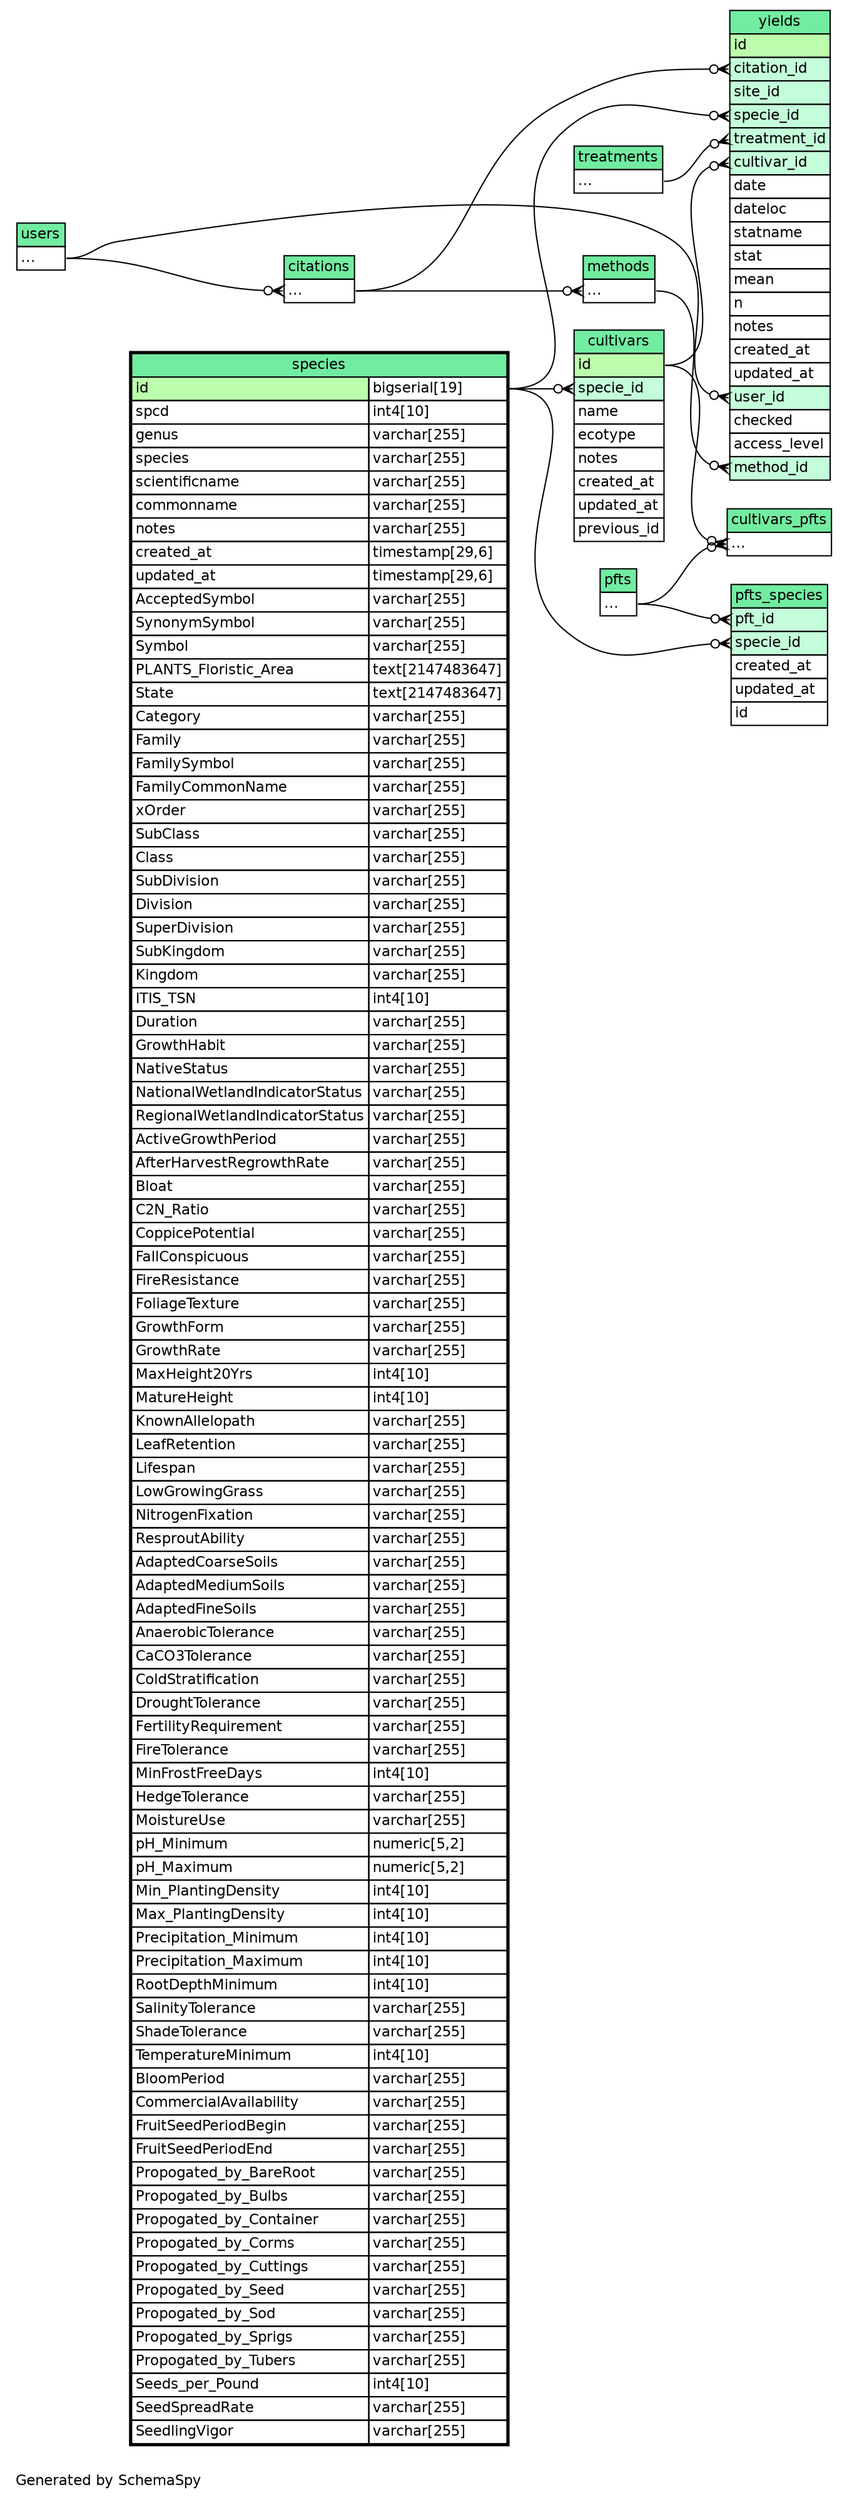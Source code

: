 // dot 2.36.0 on Mac OS X 10.10.1
// SchemaSpy rev Unknown
digraph "twoDegreesRelationshipsDiagram" {
  graph [
    rankdir="RL"
    bgcolor="#ffffff"
    label="\nGenerated by SchemaSpy"
    labeljust="l"
    nodesep="0.18"
    ranksep="0.46"
    fontname="Helvetica"
    fontsize="11"
  ];
  node [
    fontname="Helvetica"
    fontsize="11"
    shape="plaintext"
  ];
  edge [
    arrowsize="0.8"
  ];
  "citations":"elipses":w -> "users":"elipses":e [arrowhead=none dir=back arrowtail=crowodot];
  "cultivars":"specie_id":w -> "species":"id.type":e [arrowhead=none dir=back arrowtail=crowodot];
  "cultivars_pfts":"elipses":w -> "cultivars":"id":e [arrowhead=none dir=back arrowtail=crowodot];
  "cultivars_pfts":"elipses":w -> "pfts":"elipses":e [arrowhead=none dir=back arrowtail=crowodot];
  "methods":"elipses":w -> "citations":"elipses":e [arrowhead=none dir=back arrowtail=crowodot];
  "pfts_species":"pft_id":w -> "pfts":"elipses":e [arrowhead=none dir=back arrowtail=crowodot];
  "pfts_species":"specie_id":w -> "species":"id.type":e [arrowhead=none dir=back arrowtail=crowodot];
  "yields":"citation_id":w -> "citations":"elipses":e [arrowhead=none dir=back arrowtail=crowodot];
  "yields":"cultivar_id":w -> "cultivars":"id":e [arrowhead=none dir=back arrowtail=crowodot];
  "yields":"method_id":w -> "methods":"elipses":e [arrowhead=none dir=back arrowtail=crowodot];
  "yields":"specie_id":w -> "species":"id.type":e [arrowhead=none dir=back arrowtail=crowodot];
  "yields":"treatment_id":w -> "treatments":"elipses":e [arrowhead=none dir=back arrowtail=crowodot];
  "yields":"user_id":w -> "users":"elipses":e [arrowhead=none dir=back arrowtail=crowodot];
  "citations" [
    label=<
    <TABLE BORDER="0" CELLBORDER="1" CELLSPACING="0" BGCOLOR="#FFFFFF">
      <TR><TD COLSPAN="4" BGCOLOR="#72ECA1" ALIGN="CENTER">citations</TD></TR>
      <TR><TD PORT="elipses" COLSPAN="4" ALIGN="LEFT">...</TD></TR>
    </TABLE>>
    URL="citations.html"
    tooltip="citations"
  ];
  "cultivars" [
    label=<
    <TABLE BORDER="0" CELLBORDER="1" CELLSPACING="0" BGCOLOR="#FFFFFF">
      <TR><TD COLSPAN="4" BGCOLOR="#72ECA1" ALIGN="CENTER">cultivars</TD></TR>
      <TR><TD PORT="id" COLSPAN="4" BGCOLOR="#bcfdad !important" ALIGN="LEFT">id</TD></TR>
      <TR><TD PORT="specie_id" COLSPAN="4" BGCOLOR="#c4fdda !important" ALIGN="LEFT">specie_id</TD></TR>
      <TR><TD PORT="name" COLSPAN="4" ALIGN="LEFT">name</TD></TR>
      <TR><TD PORT="ecotype" COLSPAN="4" ALIGN="LEFT">ecotype</TD></TR>
      <TR><TD PORT="notes" COLSPAN="4" ALIGN="LEFT">notes</TD></TR>
      <TR><TD PORT="created_at" COLSPAN="4" ALIGN="LEFT">created_at</TD></TR>
      <TR><TD PORT="updated_at" COLSPAN="4" ALIGN="LEFT">updated_at</TD></TR>
      <TR><TD PORT="previous_id" COLSPAN="4" ALIGN="LEFT">previous_id</TD></TR>
    </TABLE>>
    URL="cultivars.html"
    tooltip="cultivars"
  ];
  "cultivars_pfts" [
    label=<
    <TABLE BORDER="0" CELLBORDER="1" CELLSPACING="0" BGCOLOR="#FFFFFF">
      <TR><TD COLSPAN="4" BGCOLOR="#72ECA1" ALIGN="CENTER">cultivars_pfts</TD></TR>
      <TR><TD PORT="elipses" COLSPAN="4" ALIGN="LEFT">...</TD></TR>
    </TABLE>>
    URL="cultivars_pfts.html"
    tooltip="cultivars_pfts"
  ];
  "methods" [
    label=<
    <TABLE BORDER="0" CELLBORDER="1" CELLSPACING="0" BGCOLOR="#FFFFFF">
      <TR><TD COLSPAN="4" BGCOLOR="#72ECA1" ALIGN="CENTER">methods</TD></TR>
      <TR><TD PORT="elipses" COLSPAN="4" ALIGN="LEFT">...</TD></TR>
    </TABLE>>
    URL="methods.html"
    tooltip="methods"
  ];
  "pfts" [
    label=<
    <TABLE BORDER="0" CELLBORDER="1" CELLSPACING="0" BGCOLOR="#FFFFFF">
      <TR><TD COLSPAN="4" BGCOLOR="#72ECA1" ALIGN="CENTER">pfts</TD></TR>
      <TR><TD PORT="elipses" COLSPAN="4" ALIGN="LEFT">...</TD></TR>
    </TABLE>>
    URL="pfts.html"
    tooltip="pfts"
  ];
  "pfts_species" [
    label=<
    <TABLE BORDER="0" CELLBORDER="1" CELLSPACING="0" BGCOLOR="#FFFFFF">
      <TR><TD COLSPAN="4" BGCOLOR="#72ECA1" ALIGN="CENTER">pfts_species</TD></TR>
      <TR><TD PORT="pft_id" COLSPAN="4" BGCOLOR="#c4fdda !important" ALIGN="LEFT">pft_id</TD></TR>
      <TR><TD PORT="specie_id" COLSPAN="4" BGCOLOR="#c4fdda !important" ALIGN="LEFT">specie_id</TD></TR>
      <TR><TD PORT="created_at" COLSPAN="4" ALIGN="LEFT">created_at</TD></TR>
      <TR><TD PORT="updated_at" COLSPAN="4" ALIGN="LEFT">updated_at</TD></TR>
      <TR><TD PORT="id" COLSPAN="4" ALIGN="LEFT">id</TD></TR>
    </TABLE>>
    URL="pfts_species.html"
    tooltip="pfts_species"
  ];
  "species" [
    label=<
    <TABLE BORDER="2" CELLBORDER="1" CELLSPACING="0" BGCOLOR="#FFFFFF">
      <TR><TD COLSPAN="4" BGCOLOR="#72ECA1" ALIGN="CENTER">species</TD></TR>
      <TR><TD PORT="id" COLSPAN="3" BGCOLOR="#bcfdad !important" ALIGN="LEFT">id</TD><TD PORT="id.type" ALIGN="LEFT">bigserial[19]</TD></TR>
      <TR><TD PORT="spcd" COLSPAN="3" ALIGN="LEFT">spcd</TD><TD PORT="spcd.type" ALIGN="LEFT">int4[10]</TD></TR>
      <TR><TD PORT="genus" COLSPAN="3" ALIGN="LEFT">genus</TD><TD PORT="genus.type" ALIGN="LEFT">varchar[255]</TD></TR>
      <TR><TD PORT="species" COLSPAN="3" ALIGN="LEFT">species</TD><TD PORT="species.type" ALIGN="LEFT">varchar[255]</TD></TR>
      <TR><TD PORT="scientificname" COLSPAN="3" ALIGN="LEFT">scientificname</TD><TD PORT="scientificname.type" ALIGN="LEFT">varchar[255]</TD></TR>
      <TR><TD PORT="commonname" COLSPAN="3" ALIGN="LEFT">commonname</TD><TD PORT="commonname.type" ALIGN="LEFT">varchar[255]</TD></TR>
      <TR><TD PORT="notes" COLSPAN="3" ALIGN="LEFT">notes</TD><TD PORT="notes.type" ALIGN="LEFT">varchar[255]</TD></TR>
      <TR><TD PORT="created_at" COLSPAN="3" ALIGN="LEFT">created_at</TD><TD PORT="created_at.type" ALIGN="LEFT">timestamp[29,6]</TD></TR>
      <TR><TD PORT="updated_at" COLSPAN="3" ALIGN="LEFT">updated_at</TD><TD PORT="updated_at.type" ALIGN="LEFT">timestamp[29,6]</TD></TR>
      <TR><TD PORT="AcceptedSymbol" COLSPAN="3" ALIGN="LEFT">AcceptedSymbol</TD><TD PORT="AcceptedSymbol.type" ALIGN="LEFT">varchar[255]</TD></TR>
      <TR><TD PORT="SynonymSymbol" COLSPAN="3" ALIGN="LEFT">SynonymSymbol</TD><TD PORT="SynonymSymbol.type" ALIGN="LEFT">varchar[255]</TD></TR>
      <TR><TD PORT="Symbol" COLSPAN="3" ALIGN="LEFT">Symbol</TD><TD PORT="Symbol.type" ALIGN="LEFT">varchar[255]</TD></TR>
      <TR><TD PORT="PLANTS_Floristic_Area" COLSPAN="3" ALIGN="LEFT">PLANTS_Floristic_Area</TD><TD PORT="PLANTS_Floristic_Area.type" ALIGN="LEFT">text[2147483647]</TD></TR>
      <TR><TD PORT="State" COLSPAN="3" ALIGN="LEFT">State</TD><TD PORT="State.type" ALIGN="LEFT">text[2147483647]</TD></TR>
      <TR><TD PORT="Category" COLSPAN="3" ALIGN="LEFT">Category</TD><TD PORT="Category.type" ALIGN="LEFT">varchar[255]</TD></TR>
      <TR><TD PORT="Family" COLSPAN="3" ALIGN="LEFT">Family</TD><TD PORT="Family.type" ALIGN="LEFT">varchar[255]</TD></TR>
      <TR><TD PORT="FamilySymbol" COLSPAN="3" ALIGN="LEFT">FamilySymbol</TD><TD PORT="FamilySymbol.type" ALIGN="LEFT">varchar[255]</TD></TR>
      <TR><TD PORT="FamilyCommonName" COLSPAN="3" ALIGN="LEFT">FamilyCommonName</TD><TD PORT="FamilyCommonName.type" ALIGN="LEFT">varchar[255]</TD></TR>
      <TR><TD PORT="xOrder" COLSPAN="3" ALIGN="LEFT">xOrder</TD><TD PORT="xOrder.type" ALIGN="LEFT">varchar[255]</TD></TR>
      <TR><TD PORT="SubClass" COLSPAN="3" ALIGN="LEFT">SubClass</TD><TD PORT="SubClass.type" ALIGN="LEFT">varchar[255]</TD></TR>
      <TR><TD PORT="Class" COLSPAN="3" ALIGN="LEFT">Class</TD><TD PORT="Class.type" ALIGN="LEFT">varchar[255]</TD></TR>
      <TR><TD PORT="SubDivision" COLSPAN="3" ALIGN="LEFT">SubDivision</TD><TD PORT="SubDivision.type" ALIGN="LEFT">varchar[255]</TD></TR>
      <TR><TD PORT="Division" COLSPAN="3" ALIGN="LEFT">Division</TD><TD PORT="Division.type" ALIGN="LEFT">varchar[255]</TD></TR>
      <TR><TD PORT="SuperDivision" COLSPAN="3" ALIGN="LEFT">SuperDivision</TD><TD PORT="SuperDivision.type" ALIGN="LEFT">varchar[255]</TD></TR>
      <TR><TD PORT="SubKingdom" COLSPAN="3" ALIGN="LEFT">SubKingdom</TD><TD PORT="SubKingdom.type" ALIGN="LEFT">varchar[255]</TD></TR>
      <TR><TD PORT="Kingdom" COLSPAN="3" ALIGN="LEFT">Kingdom</TD><TD PORT="Kingdom.type" ALIGN="LEFT">varchar[255]</TD></TR>
      <TR><TD PORT="ITIS_TSN" COLSPAN="3" ALIGN="LEFT">ITIS_TSN</TD><TD PORT="ITIS_TSN.type" ALIGN="LEFT">int4[10]</TD></TR>
      <TR><TD PORT="Duration" COLSPAN="3" ALIGN="LEFT">Duration</TD><TD PORT="Duration.type" ALIGN="LEFT">varchar[255]</TD></TR>
      <TR><TD PORT="GrowthHabit" COLSPAN="3" ALIGN="LEFT">GrowthHabit</TD><TD PORT="GrowthHabit.type" ALIGN="LEFT">varchar[255]</TD></TR>
      <TR><TD PORT="NativeStatus" COLSPAN="3" ALIGN="LEFT">NativeStatus</TD><TD PORT="NativeStatus.type" ALIGN="LEFT">varchar[255]</TD></TR>
      <TR><TD PORT="NationalWetlandIndicatorStatus" COLSPAN="3" ALIGN="LEFT">NationalWetlandIndicatorStatus</TD><TD PORT="NationalWetlandIndicatorStatus.type" ALIGN="LEFT">varchar[255]</TD></TR>
      <TR><TD PORT="RegionalWetlandIndicatorStatus" COLSPAN="3" ALIGN="LEFT">RegionalWetlandIndicatorStatus</TD><TD PORT="RegionalWetlandIndicatorStatus.type" ALIGN="LEFT">varchar[255]</TD></TR>
      <TR><TD PORT="ActiveGrowthPeriod" COLSPAN="3" ALIGN="LEFT">ActiveGrowthPeriod</TD><TD PORT="ActiveGrowthPeriod.type" ALIGN="LEFT">varchar[255]</TD></TR>
      <TR><TD PORT="AfterHarvestRegrowthRate" COLSPAN="3" ALIGN="LEFT">AfterHarvestRegrowthRate</TD><TD PORT="AfterHarvestRegrowthRate.type" ALIGN="LEFT">varchar[255]</TD></TR>
      <TR><TD PORT="Bloat" COLSPAN="3" ALIGN="LEFT">Bloat</TD><TD PORT="Bloat.type" ALIGN="LEFT">varchar[255]</TD></TR>
      <TR><TD PORT="C2N_Ratio" COLSPAN="3" ALIGN="LEFT">C2N_Ratio</TD><TD PORT="C2N_Ratio.type" ALIGN="LEFT">varchar[255]</TD></TR>
      <TR><TD PORT="CoppicePotential" COLSPAN="3" ALIGN="LEFT">CoppicePotential</TD><TD PORT="CoppicePotential.type" ALIGN="LEFT">varchar[255]</TD></TR>
      <TR><TD PORT="FallConspicuous" COLSPAN="3" ALIGN="LEFT">FallConspicuous</TD><TD PORT="FallConspicuous.type" ALIGN="LEFT">varchar[255]</TD></TR>
      <TR><TD PORT="FireResistance" COLSPAN="3" ALIGN="LEFT">FireResistance</TD><TD PORT="FireResistance.type" ALIGN="LEFT">varchar[255]</TD></TR>
      <TR><TD PORT="FoliageTexture" COLSPAN="3" ALIGN="LEFT">FoliageTexture</TD><TD PORT="FoliageTexture.type" ALIGN="LEFT">varchar[255]</TD></TR>
      <TR><TD PORT="GrowthForm" COLSPAN="3" ALIGN="LEFT">GrowthForm</TD><TD PORT="GrowthForm.type" ALIGN="LEFT">varchar[255]</TD></TR>
      <TR><TD PORT="GrowthRate" COLSPAN="3" ALIGN="LEFT">GrowthRate</TD><TD PORT="GrowthRate.type" ALIGN="LEFT">varchar[255]</TD></TR>
      <TR><TD PORT="MaxHeight20Yrs" COLSPAN="3" ALIGN="LEFT">MaxHeight20Yrs</TD><TD PORT="MaxHeight20Yrs.type" ALIGN="LEFT">int4[10]</TD></TR>
      <TR><TD PORT="MatureHeight" COLSPAN="3" ALIGN="LEFT">MatureHeight</TD><TD PORT="MatureHeight.type" ALIGN="LEFT">int4[10]</TD></TR>
      <TR><TD PORT="KnownAllelopath" COLSPAN="3" ALIGN="LEFT">KnownAllelopath</TD><TD PORT="KnownAllelopath.type" ALIGN="LEFT">varchar[255]</TD></TR>
      <TR><TD PORT="LeafRetention" COLSPAN="3" ALIGN="LEFT">LeafRetention</TD><TD PORT="LeafRetention.type" ALIGN="LEFT">varchar[255]</TD></TR>
      <TR><TD PORT="Lifespan" COLSPAN="3" ALIGN="LEFT">Lifespan</TD><TD PORT="Lifespan.type" ALIGN="LEFT">varchar[255]</TD></TR>
      <TR><TD PORT="LowGrowingGrass" COLSPAN="3" ALIGN="LEFT">LowGrowingGrass</TD><TD PORT="LowGrowingGrass.type" ALIGN="LEFT">varchar[255]</TD></TR>
      <TR><TD PORT="NitrogenFixation" COLSPAN="3" ALIGN="LEFT">NitrogenFixation</TD><TD PORT="NitrogenFixation.type" ALIGN="LEFT">varchar[255]</TD></TR>
      <TR><TD PORT="ResproutAbility" COLSPAN="3" ALIGN="LEFT">ResproutAbility</TD><TD PORT="ResproutAbility.type" ALIGN="LEFT">varchar[255]</TD></TR>
      <TR><TD PORT="AdaptedCoarseSoils" COLSPAN="3" ALIGN="LEFT">AdaptedCoarseSoils</TD><TD PORT="AdaptedCoarseSoils.type" ALIGN="LEFT">varchar[255]</TD></TR>
      <TR><TD PORT="AdaptedMediumSoils" COLSPAN="3" ALIGN="LEFT">AdaptedMediumSoils</TD><TD PORT="AdaptedMediumSoils.type" ALIGN="LEFT">varchar[255]</TD></TR>
      <TR><TD PORT="AdaptedFineSoils" COLSPAN="3" ALIGN="LEFT">AdaptedFineSoils</TD><TD PORT="AdaptedFineSoils.type" ALIGN="LEFT">varchar[255]</TD></TR>
      <TR><TD PORT="AnaerobicTolerance" COLSPAN="3" ALIGN="LEFT">AnaerobicTolerance</TD><TD PORT="AnaerobicTolerance.type" ALIGN="LEFT">varchar[255]</TD></TR>
      <TR><TD PORT="CaCO3Tolerance" COLSPAN="3" ALIGN="LEFT">CaCO3Tolerance</TD><TD PORT="CaCO3Tolerance.type" ALIGN="LEFT">varchar[255]</TD></TR>
      <TR><TD PORT="ColdStratification" COLSPAN="3" ALIGN="LEFT">ColdStratification</TD><TD PORT="ColdStratification.type" ALIGN="LEFT">varchar[255]</TD></TR>
      <TR><TD PORT="DroughtTolerance" COLSPAN="3" ALIGN="LEFT">DroughtTolerance</TD><TD PORT="DroughtTolerance.type" ALIGN="LEFT">varchar[255]</TD></TR>
      <TR><TD PORT="FertilityRequirement" COLSPAN="3" ALIGN="LEFT">FertilityRequirement</TD><TD PORT="FertilityRequirement.type" ALIGN="LEFT">varchar[255]</TD></TR>
      <TR><TD PORT="FireTolerance" COLSPAN="3" ALIGN="LEFT">FireTolerance</TD><TD PORT="FireTolerance.type" ALIGN="LEFT">varchar[255]</TD></TR>
      <TR><TD PORT="MinFrostFreeDays" COLSPAN="3" ALIGN="LEFT">MinFrostFreeDays</TD><TD PORT="MinFrostFreeDays.type" ALIGN="LEFT">int4[10]</TD></TR>
      <TR><TD PORT="HedgeTolerance" COLSPAN="3" ALIGN="LEFT">HedgeTolerance</TD><TD PORT="HedgeTolerance.type" ALIGN="LEFT">varchar[255]</TD></TR>
      <TR><TD PORT="MoistureUse" COLSPAN="3" ALIGN="LEFT">MoistureUse</TD><TD PORT="MoistureUse.type" ALIGN="LEFT">varchar[255]</TD></TR>
      <TR><TD PORT="pH_Minimum" COLSPAN="3" ALIGN="LEFT">pH_Minimum</TD><TD PORT="pH_Minimum.type" ALIGN="LEFT">numeric[5,2]</TD></TR>
      <TR><TD PORT="pH_Maximum" COLSPAN="3" ALIGN="LEFT">pH_Maximum</TD><TD PORT="pH_Maximum.type" ALIGN="LEFT">numeric[5,2]</TD></TR>
      <TR><TD PORT="Min_PlantingDensity" COLSPAN="3" ALIGN="LEFT">Min_PlantingDensity</TD><TD PORT="Min_PlantingDensity.type" ALIGN="LEFT">int4[10]</TD></TR>
      <TR><TD PORT="Max_PlantingDensity" COLSPAN="3" ALIGN="LEFT">Max_PlantingDensity</TD><TD PORT="Max_PlantingDensity.type" ALIGN="LEFT">int4[10]</TD></TR>
      <TR><TD PORT="Precipitation_Minimum" COLSPAN="3" ALIGN="LEFT">Precipitation_Minimum</TD><TD PORT="Precipitation_Minimum.type" ALIGN="LEFT">int4[10]</TD></TR>
      <TR><TD PORT="Precipitation_Maximum" COLSPAN="3" ALIGN="LEFT">Precipitation_Maximum</TD><TD PORT="Precipitation_Maximum.type" ALIGN="LEFT">int4[10]</TD></TR>
      <TR><TD PORT="RootDepthMinimum" COLSPAN="3" ALIGN="LEFT">RootDepthMinimum</TD><TD PORT="RootDepthMinimum.type" ALIGN="LEFT">int4[10]</TD></TR>
      <TR><TD PORT="SalinityTolerance" COLSPAN="3" ALIGN="LEFT">SalinityTolerance</TD><TD PORT="SalinityTolerance.type" ALIGN="LEFT">varchar[255]</TD></TR>
      <TR><TD PORT="ShadeTolerance" COLSPAN="3" ALIGN="LEFT">ShadeTolerance</TD><TD PORT="ShadeTolerance.type" ALIGN="LEFT">varchar[255]</TD></TR>
      <TR><TD PORT="TemperatureMinimum" COLSPAN="3" ALIGN="LEFT">TemperatureMinimum</TD><TD PORT="TemperatureMinimum.type" ALIGN="LEFT">int4[10]</TD></TR>
      <TR><TD PORT="BloomPeriod" COLSPAN="3" ALIGN="LEFT">BloomPeriod</TD><TD PORT="BloomPeriod.type" ALIGN="LEFT">varchar[255]</TD></TR>
      <TR><TD PORT="CommercialAvailability" COLSPAN="3" ALIGN="LEFT">CommercialAvailability</TD><TD PORT="CommercialAvailability.type" ALIGN="LEFT">varchar[255]</TD></TR>
      <TR><TD PORT="FruitSeedPeriodBegin" COLSPAN="3" ALIGN="LEFT">FruitSeedPeriodBegin</TD><TD PORT="FruitSeedPeriodBegin.type" ALIGN="LEFT">varchar[255]</TD></TR>
      <TR><TD PORT="FruitSeedPeriodEnd" COLSPAN="3" ALIGN="LEFT">FruitSeedPeriodEnd</TD><TD PORT="FruitSeedPeriodEnd.type" ALIGN="LEFT">varchar[255]</TD></TR>
      <TR><TD PORT="Propogated_by_BareRoot" COLSPAN="3" ALIGN="LEFT">Propogated_by_BareRoot</TD><TD PORT="Propogated_by_BareRoot.type" ALIGN="LEFT">varchar[255]</TD></TR>
      <TR><TD PORT="Propogated_by_Bulbs" COLSPAN="3" ALIGN="LEFT">Propogated_by_Bulbs</TD><TD PORT="Propogated_by_Bulbs.type" ALIGN="LEFT">varchar[255]</TD></TR>
      <TR><TD PORT="Propogated_by_Container" COLSPAN="3" ALIGN="LEFT">Propogated_by_Container</TD><TD PORT="Propogated_by_Container.type" ALIGN="LEFT">varchar[255]</TD></TR>
      <TR><TD PORT="Propogated_by_Corms" COLSPAN="3" ALIGN="LEFT">Propogated_by_Corms</TD><TD PORT="Propogated_by_Corms.type" ALIGN="LEFT">varchar[255]</TD></TR>
      <TR><TD PORT="Propogated_by_Cuttings" COLSPAN="3" ALIGN="LEFT">Propogated_by_Cuttings</TD><TD PORT="Propogated_by_Cuttings.type" ALIGN="LEFT">varchar[255]</TD></TR>
      <TR><TD PORT="Propogated_by_Seed" COLSPAN="3" ALIGN="LEFT">Propogated_by_Seed</TD><TD PORT="Propogated_by_Seed.type" ALIGN="LEFT">varchar[255]</TD></TR>
      <TR><TD PORT="Propogated_by_Sod" COLSPAN="3" ALIGN="LEFT">Propogated_by_Sod</TD><TD PORT="Propogated_by_Sod.type" ALIGN="LEFT">varchar[255]</TD></TR>
      <TR><TD PORT="Propogated_by_Sprigs" COLSPAN="3" ALIGN="LEFT">Propogated_by_Sprigs</TD><TD PORT="Propogated_by_Sprigs.type" ALIGN="LEFT">varchar[255]</TD></TR>
      <TR><TD PORT="Propogated_by_Tubers" COLSPAN="3" ALIGN="LEFT">Propogated_by_Tubers</TD><TD PORT="Propogated_by_Tubers.type" ALIGN="LEFT">varchar[255]</TD></TR>
      <TR><TD PORT="Seeds_per_Pound" COLSPAN="3" ALIGN="LEFT">Seeds_per_Pound</TD><TD PORT="Seeds_per_Pound.type" ALIGN="LEFT">int4[10]</TD></TR>
      <TR><TD PORT="SeedSpreadRate" COLSPAN="3" ALIGN="LEFT">SeedSpreadRate</TD><TD PORT="SeedSpreadRate.type" ALIGN="LEFT">varchar[255]</TD></TR>
      <TR><TD PORT="SeedlingVigor" COLSPAN="3" ALIGN="LEFT">SeedlingVigor</TD><TD PORT="SeedlingVigor.type" ALIGN="LEFT">varchar[255]</TD></TR>
    </TABLE>>
    URL="species.html"
    tooltip="species"
  ];
  "treatments" [
    label=<
    <TABLE BORDER="0" CELLBORDER="1" CELLSPACING="0" BGCOLOR="#FFFFFF">
      <TR><TD COLSPAN="4" BGCOLOR="#72ECA1" ALIGN="CENTER">treatments</TD></TR>
      <TR><TD PORT="elipses" COLSPAN="4" ALIGN="LEFT">...</TD></TR>
    </TABLE>>
    URL="treatments.html"
    tooltip="treatments"
  ];
  "users" [
    label=<
    <TABLE BORDER="0" CELLBORDER="1" CELLSPACING="0" BGCOLOR="#FFFFFF">
      <TR><TD COLSPAN="4" BGCOLOR="#72ECA1" ALIGN="CENTER">users</TD></TR>
      <TR><TD PORT="elipses" COLSPAN="4" ALIGN="LEFT">...</TD></TR>
    </TABLE>>
    URL="users.html"
    tooltip="users"
  ];
  "yields" [
    label=<
    <TABLE BORDER="0" CELLBORDER="1" CELLSPACING="0" BGCOLOR="#FFFFFF">
      <TR><TD COLSPAN="4" BGCOLOR="#72ECA1" ALIGN="CENTER">yields</TD></TR>
      <TR><TD PORT="id" COLSPAN="4" BGCOLOR="#bcfdad !important" ALIGN="LEFT">id</TD></TR>
      <TR><TD PORT="citation_id" COLSPAN="4" BGCOLOR="#c4fdda !important" ALIGN="LEFT">citation_id</TD></TR>
      <TR><TD PORT="site_id" COLSPAN="4" BGCOLOR="#c4fdda !important" ALIGN="LEFT">site_id</TD></TR>
      <TR><TD PORT="specie_id" COLSPAN="4" BGCOLOR="#c4fdda !important" ALIGN="LEFT">specie_id</TD></TR>
      <TR><TD PORT="treatment_id" COLSPAN="4" BGCOLOR="#c4fdda !important" ALIGN="LEFT">treatment_id</TD></TR>
      <TR><TD PORT="cultivar_id" COLSPAN="4" BGCOLOR="#c4fdda !important" ALIGN="LEFT">cultivar_id</TD></TR>
      <TR><TD PORT="date" COLSPAN="4" ALIGN="LEFT">date</TD></TR>
      <TR><TD PORT="dateloc" COLSPAN="4" ALIGN="LEFT">dateloc</TD></TR>
      <TR><TD PORT="statname" COLSPAN="4" ALIGN="LEFT">statname</TD></TR>
      <TR><TD PORT="stat" COLSPAN="4" ALIGN="LEFT">stat</TD></TR>
      <TR><TD PORT="mean" COLSPAN="4" ALIGN="LEFT">mean</TD></TR>
      <TR><TD PORT="n" COLSPAN="4" ALIGN="LEFT">n</TD></TR>
      <TR><TD PORT="notes" COLSPAN="4" ALIGN="LEFT">notes</TD></TR>
      <TR><TD PORT="created_at" COLSPAN="4" ALIGN="LEFT">created_at</TD></TR>
      <TR><TD PORT="updated_at" COLSPAN="4" ALIGN="LEFT">updated_at</TD></TR>
      <TR><TD PORT="user_id" COLSPAN="4" BGCOLOR="#c4fdda !important" ALIGN="LEFT">user_id</TD></TR>
      <TR><TD PORT="checked" COLSPAN="4" ALIGN="LEFT">checked</TD></TR>
      <TR><TD PORT="access_level" COLSPAN="4" ALIGN="LEFT">access_level</TD></TR>
      <TR><TD PORT="method_id" COLSPAN="4" BGCOLOR="#c4fdda !important" ALIGN="LEFT">method_id</TD></TR>
    </TABLE>>
    URL="yields.html"
    tooltip="yields"
  ];
}
